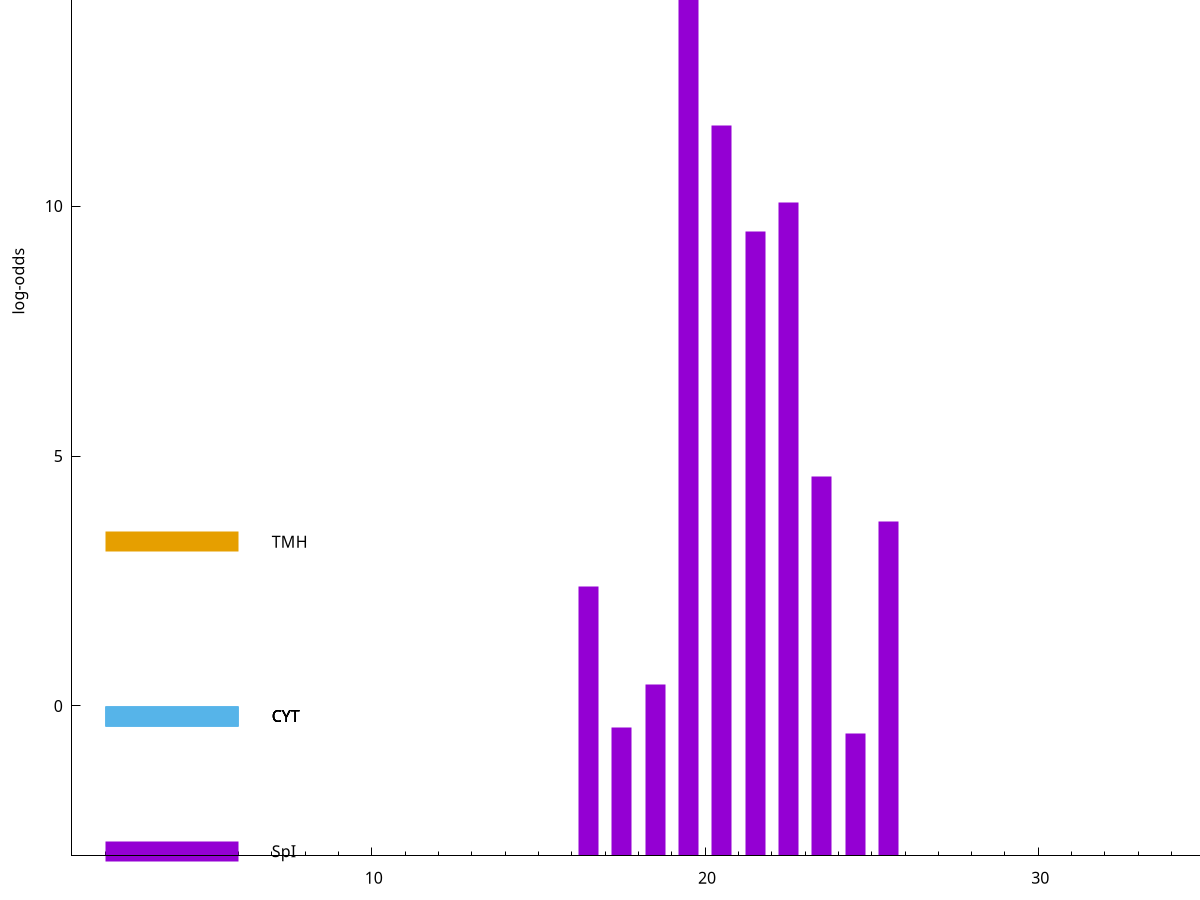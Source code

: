 set title "LipoP predictions for SRR5666568.gff"
set size 2., 1.4
set xrange [1:70] 
set mxtics 10
set yrange [-3:20]
set y2range [0:23]
set ylabel "log-odds"
set term postscript eps color solid "Helvetica" 30
set output "SRR5666568.gff529.eps"
set arrow from 2,15.7895 to 6,15.7895 nohead lt 1 lw 20
set label "SpI" at 7,15.7895
set arrow from 2,3.28538 to 6,3.28538 nohead lt 4 lw 20
set label "TMH" at 7,3.28538
set arrow from 2,-0.200913 to 6,-0.200913 nohead lt 3 lw 20
set label "CYT" at 7,-0.200913
set arrow from 2,-0.200913 to 6,-0.200913 nohead lt 3 lw 20
set label "CYT" at 7,-0.200913
set arrow from 2,-0.200913 to 6,-0.200913 nohead lt 3 lw 20
set label "CYT" at 7,-0.200913
set arrow from 2,-0.200913 to 6,-0.200913 nohead lt 3 lw 20
set label "CYT" at 7,-0.200913
set arrow from 2,-2.90806 to 6,-2.90806 nohead lt 1 lw 20
set label "SpI" at 7,-2.90806
set arrow from 2,15.7895 to 6,15.7895 nohead lt 1 lw 20
set label "SpI" at 7,15.7895
# NOTE: The scores below are the log-odds scores with the threshold
# NOTE: subtracted (a hack to make gnuplot make the histogram all
# NOTE: look nice).
plot "-" axes x1y2 title "" with impulses lt 1 lw 20
19.500000 18.657300
20.500000 14.609000
22.500000 13.064000
21.500000 12.485980
23.500000 7.593880
25.500000 6.696770
16.500000 5.391390
18.500000 3.434773
17.500000 2.564583
24.500000 2.446891
e
exit
